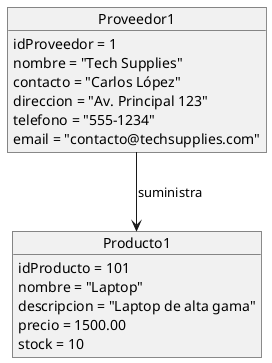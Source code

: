 @startuml
object Proveedor1 {
    idProveedor = 1
    nombre = "Tech Supplies"
    contacto = "Carlos López"
    direccion = "Av. Principal 123"
    telefono = "555-1234"
    email = "contacto@techsupplies.com"
}

object Producto1 {
    idProducto = 101
    nombre = "Laptop"
    descripcion = "Laptop de alta gama"
    precio = 1500.00
    stock = 10
}

Proveedor1 --> Producto1 : suministra
@enduml